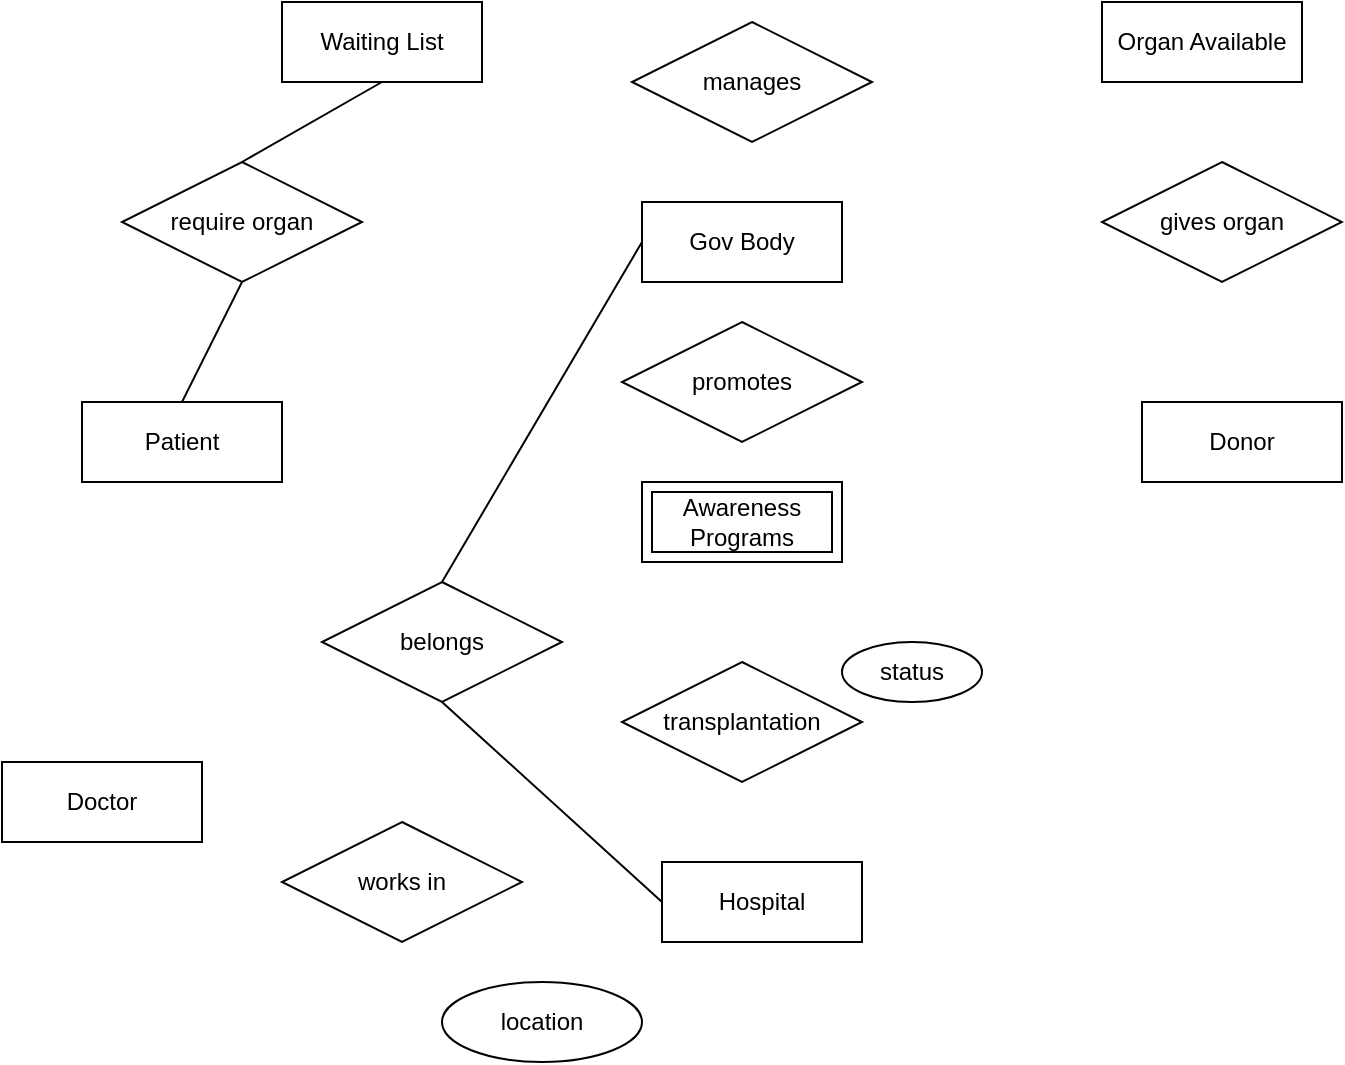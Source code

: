 <mxfile version="15.3.7" type="device"><diagram id="zYLfAScrWnNiaxrFkgHt" name="Page-1"><mxGraphModel dx="1244" dy="547" grid="1" gridSize="10" guides="1" tooltips="1" connect="1" arrows="1" fold="1" page="1" pageScale="1" pageWidth="850" pageHeight="1100" math="0" shadow="0"><root><mxCell id="0"/><mxCell id="1" parent="0"/><mxCell id="do4PyfE8bzEvN6xwjNAB-1" value="Patient" style="whiteSpace=wrap;html=1;align=center;" vertex="1" parent="1"><mxGeometry x="90" y="250" width="100" height="40" as="geometry"/></mxCell><mxCell id="do4PyfE8bzEvN6xwjNAB-2" value="Donor" style="whiteSpace=wrap;html=1;align=center;" vertex="1" parent="1"><mxGeometry x="620" y="250" width="100" height="40" as="geometry"/></mxCell><mxCell id="do4PyfE8bzEvN6xwjNAB-3" value="Waiting List" style="whiteSpace=wrap;html=1;align=center;" vertex="1" parent="1"><mxGeometry x="190" y="50" width="100" height="40" as="geometry"/></mxCell><mxCell id="do4PyfE8bzEvN6xwjNAB-4" value="Gov Body" style="whiteSpace=wrap;html=1;align=center;" vertex="1" parent="1"><mxGeometry x="370" y="150" width="100" height="40" as="geometry"/></mxCell><mxCell id="do4PyfE8bzEvN6xwjNAB-5" value="Organ Available" style="whiteSpace=wrap;html=1;align=center;" vertex="1" parent="1"><mxGeometry x="600" y="50" width="100" height="40" as="geometry"/></mxCell><mxCell id="do4PyfE8bzEvN6xwjNAB-6" value="Hospital" style="whiteSpace=wrap;html=1;align=center;" vertex="1" parent="1"><mxGeometry x="380" y="480" width="100" height="40" as="geometry"/></mxCell><mxCell id="do4PyfE8bzEvN6xwjNAB-9" value="Awareness Programs" style="shape=ext;margin=3;double=1;whiteSpace=wrap;html=1;align=center;" vertex="1" parent="1"><mxGeometry x="370" y="290" width="100" height="40" as="geometry"/></mxCell><mxCell id="do4PyfE8bzEvN6xwjNAB-10" value="require organ" style="shape=rhombus;perimeter=rhombusPerimeter;whiteSpace=wrap;html=1;align=center;" vertex="1" parent="1"><mxGeometry x="110" y="130" width="120" height="60" as="geometry"/></mxCell><mxCell id="do4PyfE8bzEvN6xwjNAB-11" value="" style="endArrow=none;html=1;rounded=0;exitX=0.5;exitY=1;exitDx=0;exitDy=0;entryX=0.5;entryY=0;entryDx=0;entryDy=0;" edge="1" parent="1" source="do4PyfE8bzEvN6xwjNAB-10" target="do4PyfE8bzEvN6xwjNAB-1"><mxGeometry relative="1" as="geometry"><mxPoint x="340" y="310" as="sourcePoint"/><mxPoint x="500" y="310" as="targetPoint"/></mxGeometry></mxCell><mxCell id="do4PyfE8bzEvN6xwjNAB-12" value="" style="endArrow=none;html=1;rounded=0;exitX=0.5;exitY=0;exitDx=0;exitDy=0;entryX=0.5;entryY=1;entryDx=0;entryDy=0;" edge="1" parent="1" source="do4PyfE8bzEvN6xwjNAB-10" target="do4PyfE8bzEvN6xwjNAB-3"><mxGeometry relative="1" as="geometry"><mxPoint x="180" y="120" as="sourcePoint"/><mxPoint x="340" y="120" as="targetPoint"/></mxGeometry></mxCell><mxCell id="do4PyfE8bzEvN6xwjNAB-13" value="manages" style="shape=rhombus;perimeter=rhombusPerimeter;whiteSpace=wrap;html=1;align=center;" vertex="1" parent="1"><mxGeometry x="365" y="60" width="120" height="60" as="geometry"/></mxCell><mxCell id="do4PyfE8bzEvN6xwjNAB-15" value="gives organ" style="shape=rhombus;perimeter=rhombusPerimeter;whiteSpace=wrap;html=1;align=center;" vertex="1" parent="1"><mxGeometry x="600" y="130" width="120" height="60" as="geometry"/></mxCell><mxCell id="do4PyfE8bzEvN6xwjNAB-16" value="transplantation" style="shape=rhombus;perimeter=rhombusPerimeter;whiteSpace=wrap;html=1;align=center;" vertex="1" parent="1"><mxGeometry x="360" y="380" width="120" height="60" as="geometry"/></mxCell><mxCell id="do4PyfE8bzEvN6xwjNAB-17" value="promotes" style="shape=rhombus;perimeter=rhombusPerimeter;whiteSpace=wrap;html=1;align=center;" vertex="1" parent="1"><mxGeometry x="360" y="210" width="120" height="60" as="geometry"/></mxCell><mxCell id="do4PyfE8bzEvN6xwjNAB-18" value="status" style="ellipse;whiteSpace=wrap;html=1;align=center;" vertex="1" parent="1"><mxGeometry x="470" y="370" width="70" height="30" as="geometry"/></mxCell><mxCell id="do4PyfE8bzEvN6xwjNAB-21" value="belongs" style="shape=rhombus;perimeter=rhombusPerimeter;whiteSpace=wrap;html=1;align=center;" vertex="1" parent="1"><mxGeometry x="210" y="340" width="120" height="60" as="geometry"/></mxCell><mxCell id="do4PyfE8bzEvN6xwjNAB-25" value="" style="endArrow=none;html=1;rounded=0;exitX=0.5;exitY=1;exitDx=0;exitDy=0;entryX=0;entryY=0.5;entryDx=0;entryDy=0;" edge="1" parent="1" source="do4PyfE8bzEvN6xwjNAB-21" target="do4PyfE8bzEvN6xwjNAB-6"><mxGeometry relative="1" as="geometry"><mxPoint x="270" y="330" as="sourcePoint"/><mxPoint x="430" y="330" as="targetPoint"/></mxGeometry></mxCell><mxCell id="do4PyfE8bzEvN6xwjNAB-26" value="" style="endArrow=none;html=1;rounded=0;exitX=0.5;exitY=0;exitDx=0;exitDy=0;entryX=0;entryY=0.5;entryDx=0;entryDy=0;" edge="1" parent="1" source="do4PyfE8bzEvN6xwjNAB-21" target="do4PyfE8bzEvN6xwjNAB-4"><mxGeometry relative="1" as="geometry"><mxPoint x="270" y="330" as="sourcePoint"/><mxPoint x="430" y="330" as="targetPoint"/></mxGeometry></mxCell><mxCell id="do4PyfE8bzEvN6xwjNAB-28" value="Doctor" style="whiteSpace=wrap;html=1;align=center;" vertex="1" parent="1"><mxGeometry x="50" y="430" width="100" height="40" as="geometry"/></mxCell><mxCell id="do4PyfE8bzEvN6xwjNAB-29" value="location" style="ellipse;whiteSpace=wrap;html=1;align=center;" vertex="1" parent="1"><mxGeometry x="270" y="540" width="100" height="40" as="geometry"/></mxCell><mxCell id="do4PyfE8bzEvN6xwjNAB-30" value="works in" style="shape=rhombus;perimeter=rhombusPerimeter;whiteSpace=wrap;html=1;align=center;" vertex="1" parent="1"><mxGeometry x="190" y="460" width="120" height="60" as="geometry"/></mxCell></root></mxGraphModel></diagram></mxfile>